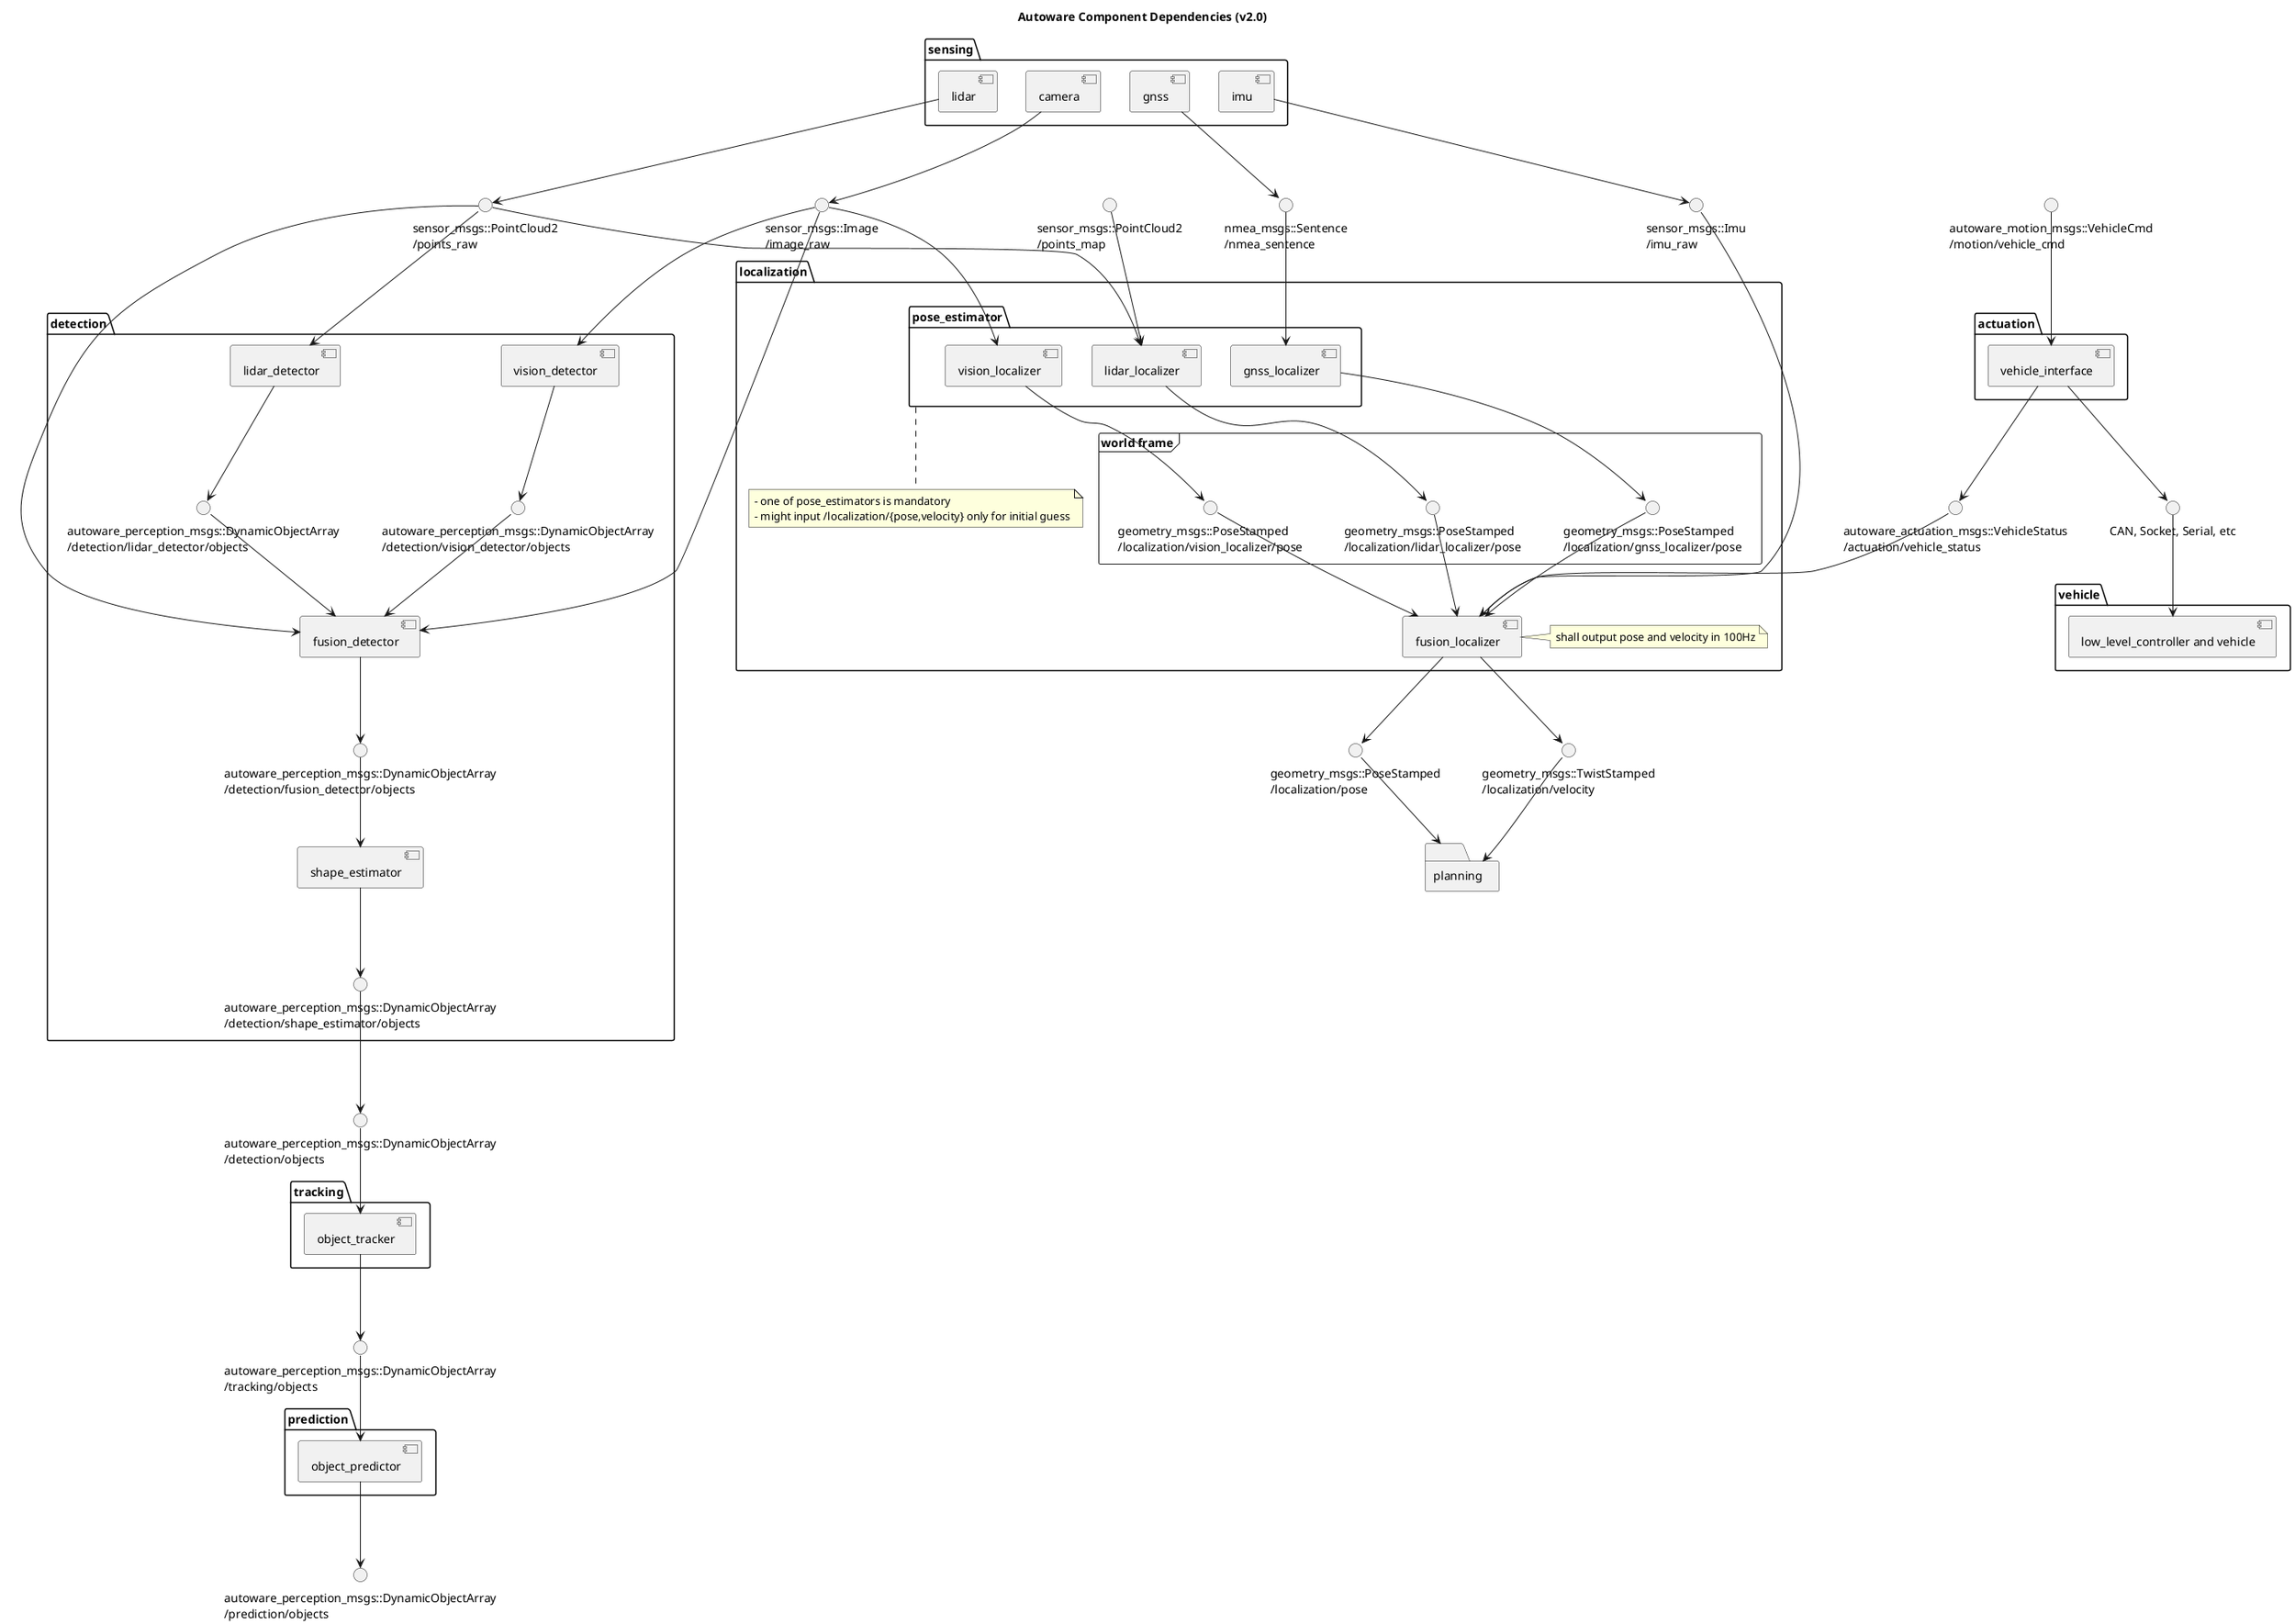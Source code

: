 @startuml

title Autoware Component Dependencies (v2.0)

() "sensor_msgs::Image\n/image_raw" as image_raw
() "sensor_msgs::PointCloud2\n/points_raw" as points_raw
() "sensor_msgs::Imu\n/imu_raw" as imu_raw 
() "nmea_msgs::Sentence\n/nmea_sentence" as nmea_sentence

folder sensing {
    [camera]
    'outputs
    camera --> image_raw

    [lidar]
    'outputs
    lidar --> points_raw

    [imu]
    'outputs
    imu --> imu_raw

    [gnss]
    'outputs
    gnss --> nmea_sentence
}

() "autoware_motion_msgs::Motion\n/actuation/vehicle_status" as vehicle_status

'() "autoware_perception_msgs::TrafficLight\n/detection/traffic_light_color" as traffic_light_color
() "autoware_perception_msgs::DynamicObjectArray\n/detection/objects" as objects_fused

folder detection {
    () "autoware_perception_msgs::DynamicObjectArray\n/detection/vision_detector/objects" as detected_objects_vision
    () "autoware_perception_msgs::DynamicObjectArray\n/detection/lidar_detector/objects" as detected_objects_lidar
    () "autoware_perception_msgs::DynamicObjectArray\n/detection/fusion_detector/objects" as detected_objects_fused
    () "autoware_perception_msgs::DynamicObjectArray\n/detection/shape_estimator/objects" as shape_estimated_objects


    [vision_detector]
    'inputs
    image_raw --> vision_detector
    'outputs
    vision_detector --> detected_objects_vision

    [lidar_detector]
    'inputs
    points_raw --> lidar_detector
    'outputs
    lidar_detector --> detected_objects_lidar

    [fusion_detector]
    'inputs
    image_raw --> fusion_detector
    points_raw --> fusion_detector
    detected_objects_vision --> fusion_detector
    detected_objects_lidar --> fusion_detector
    'outputs
    fusion_detector --> detected_objects_fused

    [shape_estimator]
    'inputs
    detected_objects_fused --> shape_estimator
    'outputs
    shape_estimator --> shape_estimated_objects

    'connection
    shape_estimated_objects --> objects_fused

    '[trafficlight_recognizer]
    'inputs
    'image_raw --> trafficlight_recognizer
    'outputs
    'trafficlight_recognizer --> traffic_light_color
}

() "autoware_perception_msgs::DynamicObjectArray\n/tracking/objects" as objects_tracked


folder tracking {
    [object_tracker]
    'inputs
    objects_fused --> object_tracker
    'outputs
    object_tracker --> objects_tracked
}

() "autoware_perception_msgs::DynamicObjectArray\n/prediction/objects" as objects_predicted

folder prediction {
    [object_predictor]
    'inputs
    objects_tracked --> object_predictor
    'outputs
    object_predictor --> objects_predicted
}

'lidar_localizer
() "sensor_msgs::PointCloud2\n/points_map" as points_map

'vel_pose_connect
() "geometry_msgs::PoseStamped\n/localization/pose" as current_pose
() "geometry_msgs::TwistStamped\n/localization/velocity" as current_velocity

folder localization {
    frame "world frame" {
        () "geometry_msgs::PoseStamped\n/localization/gnss_localizer/pose" as gnss_pose
        () "geometry_msgs::PoseStamped\n/localization/lidar_localizer/pose" as ndt_pose
        () "geometry_msgs::PoseStamped\n/localization/vision_localizer/pose" as vision_pose
    }

    folder pose_estimator {
        [gnss_localizer]
        'inputs
        nmea_sentence --> gnss_localizer
        'outputs
        gnss_localizer --> gnss_pose

        [vision_localizer]
        'inputs
        image_raw --> vision_localizer
        'outputs
        vision_localizer --> vision_pose

        [lidar_localizer]
        'inputs
        points_raw --> lidar_localizer
        points_map --> lidar_localizer
        'outputs
        lidar_localizer --> ndt_pose
    }
    note bottom of pose_estimator
        - one of pose_estimators is mandatory
        - might input /localization/{pose,velocity} only for initial guess
    end note

    [fusion_localizer]
    note right of fusion_localizer
        shall output pose and velocity in 100Hz
    end note
    'inputs
    gnss_pose --> fusion_localizer
    ndt_pose --> fusion_localizer
    vision_pose --> fusion_localizer
    vehicle_status --> fusion_localizer
    imu_raw --> fusion_localizer
    'outputs
    fusion_localizer --> current_pose
    fusion_localizer --> current_velocity
}

'() "autoware_msgs::ControlCommandStamped\n/ctrl_cmd" as ctrl_cmd

'folder mission {
'}

() "autoware_motion_msgs::VehicleCmd\n/motion/vehicle_cmd" as twist

folder planning {
    'inputs
    current_pose --> planning
    current_velocity --> planning
'    () "autoware_planning_msgs::Lane\n/motion/planner/waypoints" as final_waypoints
'    () "geometry_msgs::TwistStamped\n/motion/waypoint_follower/twist" as twist_cmd
'    () "geometry_msgs::TwistStamped\n/motion/motion_filter/twist" as twist_filtered
'    () "autoware_motion_msgs::VehicleCmd\n/motion/{type}/vehicle_cmd" as vehicle_cmd
'    () "autoware_motion_msgs::Pedal\n/motion/phisical_controller/pedal" as pedal
'
'    [velocity_planner and trajectory_planner] as motion_planner
'    'inputs
'    objects_predicted --> motion_planner
'    current_pose --> motion_planner
'    current_velocity --> motion_planner
'    'outputs
'    motion_planner --> final_waypoints
'
'    [waypoint_follower]
'    'inputs
'    final_waypoints --> waypoint_follower
'    'outputs
'    waypoint_follower --> twist_cmd
'    'waypoint_follower --> ctrl_cmd
'
'    [motion_filter]
'    'inputs
'    twist_cmd --> motion_filter
'    'outputs
'    motion_filter --> twist_filtered
'
'    [phisical_controller]
'    'inputs
'    twist_filtered --> phisical_controller
'    'outputs
'    phisical_controller --> pedal
'
'    [motion_interface]
'    'outputs
'    motion_interface --> vehicle_cmd
'
'    [motion_gateway]
'    'inputs
'    vehicle_cmd --> motion_gateway
'    twist_filtered --> motion_gateway
'    pedal --> motion_gateway
'    'outputs
'    motion_gateway --> twist
}

() "CAN, Socket, Serial, etc" as vehicle_communication
() "autoware_actuation_msgs::VehicleStatus\n/actuation/vehicle_status" as vehicle_status

folder actuation {
    [vehicle_interface]
    'inputs
    twist --> vehicle_interface
    'outputs
    vehicle_interface --> vehicle_status
    vehicle_interface --> vehicle_communication
}

folder vehicle {
    [low_level_controller and vehicle] as low_level_controller
    'inputs
    vehicle_communication --> low_level_controller
}

@enduml
